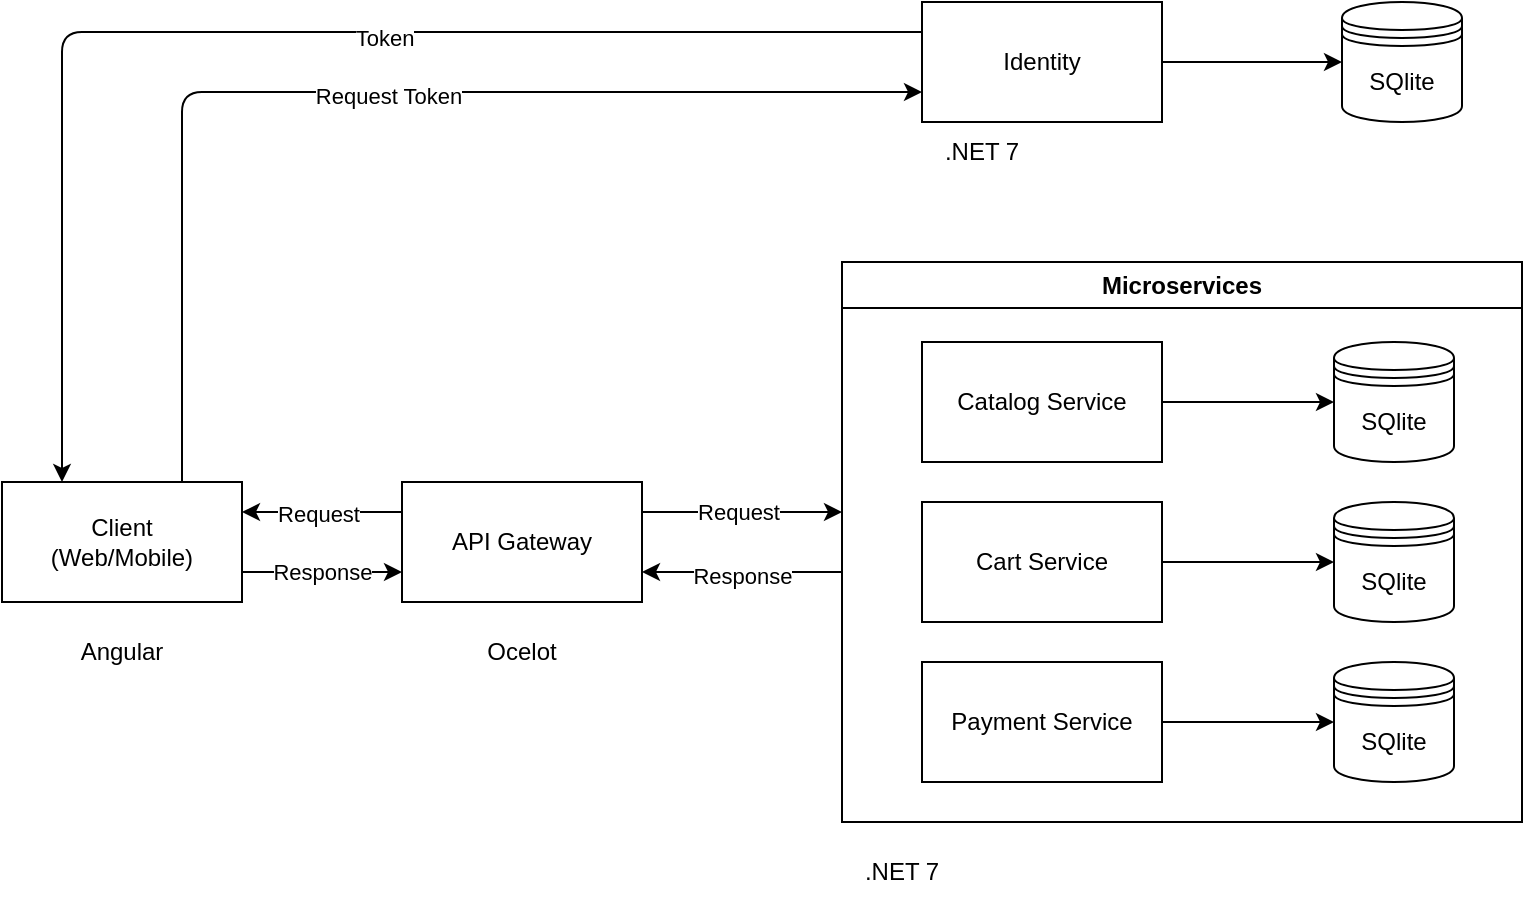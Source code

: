<mxfile>
    <diagram id="yFiecj2iKUVY3wJ_sSYb" name="Page-1">
        <mxGraphModel dx="1281" dy="866" grid="1" gridSize="10" guides="1" tooltips="1" connect="1" arrows="1" fold="1" page="1" pageScale="1" pageWidth="1169" pageHeight="827" math="0" shadow="0">
            <root>
                <mxCell id="0"/>
                <mxCell id="1" parent="0"/>
                <mxCell id="51" style="edgeStyle=none;html=1;entryX=1;entryY=0.75;entryDx=0;entryDy=0;" edge="1" parent="1" target="32">
                    <mxGeometry relative="1" as="geometry">
                        <mxPoint x="500" y="525" as="sourcePoint"/>
                    </mxGeometry>
                </mxCell>
                <mxCell id="58" value="Response" style="edgeLabel;html=1;align=center;verticalAlign=middle;resizable=0;points=[];" vertex="1" connectable="0" parent="51">
                    <mxGeometry x="-0.32" y="2" relative="1" as="geometry">
                        <mxPoint x="-16" as="offset"/>
                    </mxGeometry>
                </mxCell>
                <mxCell id="4" value="Microservices" style="swimlane;whiteSpace=wrap;html=1;" parent="1" vertex="1">
                    <mxGeometry x="500" y="370" width="340" height="280" as="geometry"/>
                </mxCell>
                <mxCell id="27" style="edgeStyle=orthogonalEdgeStyle;html=1;entryX=0;entryY=0.5;entryDx=0;entryDy=0;startArrow=none;startFill=0;" parent="4" source="7" target="24" edge="1">
                    <mxGeometry relative="1" as="geometry"/>
                </mxCell>
                <mxCell id="7" value="Cart Service" style="rounded=0;whiteSpace=wrap;html=1;" parent="4" vertex="1">
                    <mxGeometry x="40" y="120" width="120" height="60" as="geometry"/>
                </mxCell>
                <mxCell id="24" value="SQlite" style="shape=datastore;whiteSpace=wrap;html=1;" parent="4" vertex="1">
                    <mxGeometry x="246" y="120" width="60" height="60" as="geometry"/>
                </mxCell>
                <mxCell id="43" style="edgeStyle=orthogonalEdgeStyle;html=1;entryX=0;entryY=0.5;entryDx=0;entryDy=0;startArrow=none;startFill=0;" parent="4" source="36" target="37" edge="1">
                    <mxGeometry relative="1" as="geometry"/>
                </mxCell>
                <mxCell id="36" value="Catalog Service" style="rounded=0;whiteSpace=wrap;html=1;" parent="4" vertex="1">
                    <mxGeometry x="40" y="40" width="120" height="60" as="geometry"/>
                </mxCell>
                <mxCell id="37" value="SQlite" style="shape=datastore;whiteSpace=wrap;html=1;" parent="4" vertex="1">
                    <mxGeometry x="246" y="40" width="60" height="60" as="geometry"/>
                </mxCell>
                <mxCell id="48" style="edgeStyle=none;html=1;entryX=0;entryY=0.5;entryDx=0;entryDy=0;" edge="1" parent="4" source="46" target="47">
                    <mxGeometry relative="1" as="geometry"/>
                </mxCell>
                <mxCell id="46" value="Payment Service" style="rounded=0;whiteSpace=wrap;html=1;" vertex="1" parent="4">
                    <mxGeometry x="40" y="200" width="120" height="60" as="geometry"/>
                </mxCell>
                <mxCell id="47" value="SQlite" style="shape=datastore;whiteSpace=wrap;html=1;" vertex="1" parent="4">
                    <mxGeometry x="246" y="200" width="60" height="60" as="geometry"/>
                </mxCell>
                <mxCell id="31" style="edgeStyle=orthogonalEdgeStyle;html=1;startArrow=none;startFill=0;" parent="1" source="10" target="30" edge="1">
                    <mxGeometry relative="1" as="geometry"/>
                </mxCell>
                <mxCell id="56" style="edgeStyle=orthogonalEdgeStyle;html=1;exitX=0;exitY=0.25;exitDx=0;exitDy=0;entryX=0.25;entryY=0;entryDx=0;entryDy=0;" edge="1" parent="1" source="10" target="13">
                    <mxGeometry relative="1" as="geometry"/>
                </mxCell>
                <mxCell id="61" value="Token" style="edgeLabel;html=1;align=center;verticalAlign=middle;resizable=0;points=[];" vertex="1" connectable="0" parent="56">
                    <mxGeometry x="-0.179" y="3" relative="1" as="geometry">
                        <mxPoint as="offset"/>
                    </mxGeometry>
                </mxCell>
                <mxCell id="10" value="Identity" style="rounded=0;whiteSpace=wrap;html=1;" parent="1" vertex="1">
                    <mxGeometry x="540" y="240" width="120" height="60" as="geometry"/>
                </mxCell>
                <mxCell id="35" value="Response" style="edgeStyle=orthogonalEdgeStyle;html=1;startArrow=none;startFill=0;exitX=1;exitY=0.75;exitDx=0;exitDy=0;entryX=0;entryY=0.75;entryDx=0;entryDy=0;" parent="1" source="13" target="32" edge="1">
                    <mxGeometry relative="1" as="geometry">
                        <Array as="points">
                            <mxPoint x="240" y="525"/>
                            <mxPoint x="240" y="525"/>
                        </Array>
                    </mxGeometry>
                </mxCell>
                <mxCell id="55" style="edgeStyle=orthogonalEdgeStyle;html=1;exitX=0.75;exitY=0;exitDx=0;exitDy=0;entryX=0;entryY=0.75;entryDx=0;entryDy=0;" edge="1" parent="1" source="13" target="10">
                    <mxGeometry relative="1" as="geometry"/>
                </mxCell>
                <mxCell id="62" value="Request Token" style="edgeLabel;html=1;align=center;verticalAlign=middle;resizable=0;points=[];" vertex="1" connectable="0" parent="55">
                    <mxGeometry x="0.053" y="-2" relative="1" as="geometry">
                        <mxPoint as="offset"/>
                    </mxGeometry>
                </mxCell>
                <mxCell id="13" value="Client &lt;br&gt;(Web/Mobile)" style="rounded=0;whiteSpace=wrap;html=1;" parent="1" vertex="1">
                    <mxGeometry x="80" y="480" width="120" height="60" as="geometry"/>
                </mxCell>
                <mxCell id="49" style="edgeStyle=none;html=1;exitX=1;exitY=0.25;exitDx=0;exitDy=0;" edge="1" parent="1" source="32">
                    <mxGeometry relative="1" as="geometry">
                        <mxPoint x="500" y="495" as="targetPoint"/>
                    </mxGeometry>
                </mxCell>
                <mxCell id="57" value="Request" style="edgeLabel;html=1;align=center;verticalAlign=middle;resizable=0;points=[];" vertex="1" connectable="0" parent="49">
                    <mxGeometry x="-0.04" relative="1" as="geometry">
                        <mxPoint as="offset"/>
                    </mxGeometry>
                </mxCell>
                <mxCell id="53" style="edgeStyle=none;html=1;entryX=1;entryY=0.25;entryDx=0;entryDy=0;exitX=0;exitY=0.25;exitDx=0;exitDy=0;" edge="1" parent="1" source="32" target="13">
                    <mxGeometry relative="1" as="geometry"/>
                </mxCell>
                <mxCell id="60" value="Request" style="edgeLabel;html=1;align=center;verticalAlign=middle;resizable=0;points=[];" vertex="1" connectable="0" parent="53">
                    <mxGeometry x="0.062" y="1" relative="1" as="geometry">
                        <mxPoint as="offset"/>
                    </mxGeometry>
                </mxCell>
                <mxCell id="32" value="API Gateway" style="rounded=0;whiteSpace=wrap;html=1;" parent="1" vertex="1">
                    <mxGeometry x="280" y="480" width="120" height="60" as="geometry"/>
                </mxCell>
                <mxCell id="30" value="SQlite" style="shape=datastore;whiteSpace=wrap;html=1;" parent="1" vertex="1">
                    <mxGeometry x="750" y="240" width="60" height="60" as="geometry"/>
                </mxCell>
                <mxCell id="44" value="Angular" style="text;html=1;strokeColor=none;fillColor=none;align=center;verticalAlign=middle;whiteSpace=wrap;rounded=0;" vertex="1" parent="1">
                    <mxGeometry x="110" y="550" width="60" height="30" as="geometry"/>
                </mxCell>
                <mxCell id="45" value="Ocelot" style="text;html=1;strokeColor=none;fillColor=none;align=center;verticalAlign=middle;whiteSpace=wrap;rounded=0;" vertex="1" parent="1">
                    <mxGeometry x="310" y="550" width="60" height="30" as="geometry"/>
                </mxCell>
                <mxCell id="63" value=".NET 7" style="text;html=1;strokeColor=none;fillColor=none;align=center;verticalAlign=middle;whiteSpace=wrap;rounded=0;" vertex="1" parent="1">
                    <mxGeometry x="540" y="300" width="60" height="30" as="geometry"/>
                </mxCell>
                <mxCell id="65" value=".NET 7" style="text;html=1;strokeColor=none;fillColor=none;align=center;verticalAlign=middle;whiteSpace=wrap;rounded=0;" vertex="1" parent="1">
                    <mxGeometry x="500" y="660" width="60" height="30" as="geometry"/>
                </mxCell>
            </root>
        </mxGraphModel>
    </diagram>
</mxfile>